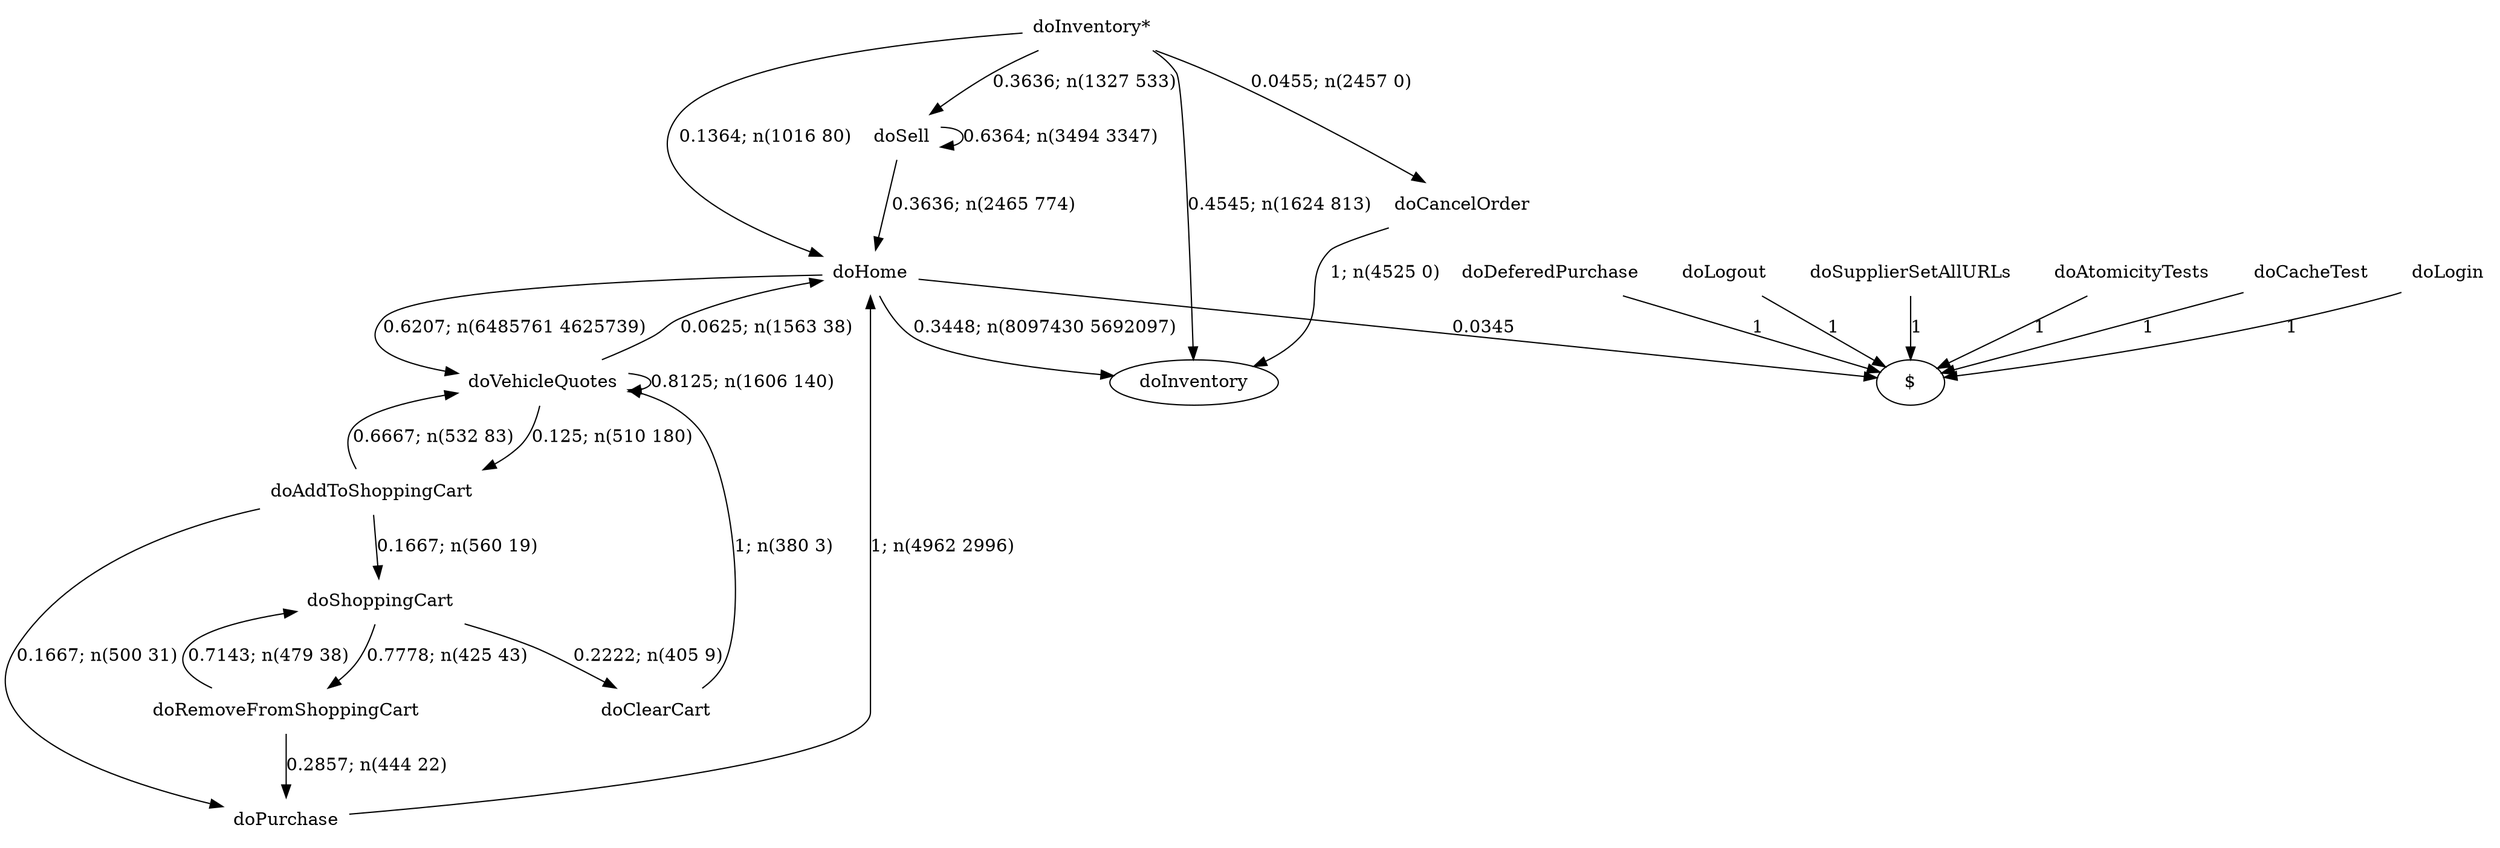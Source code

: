 digraph G {"doInventory*" [label="doInventory*",shape=none];"doSupplierSetAllURLs" [label="doSupplierSetAllURLs",shape=none];"doAtomicityTests" [label="doAtomicityTests",shape=none];"doCacheTest" [label="doCacheTest",shape=none];"doLogin" [label="doLogin",shape=none];"doVehicleQuotes" [label="doVehicleQuotes",shape=none];"doAddToShoppingCart" [label="doAddToShoppingCart",shape=none];"doDeferedPurchase" [label="doDeferedPurchase",shape=none];"doHome" [label="doHome",shape=none];"doShoppingCart" [label="doShoppingCart",shape=none];"doClearCart" [label="doClearCart",shape=none];"doPurchase" [label="doPurchase",shape=none];"doSell" [label="doSell",shape=none];"doLogout" [label="doLogout",shape=none];"doCancelOrder" [label="doCancelOrder",shape=none];"doRemoveFromShoppingCart" [label="doRemoveFromShoppingCart",shape=none];"doInventory*"->"doInventory" [style=solid,label="0.4545; n(1624 813)"];"doInventory*"->"doHome" [style=solid,label="0.1364; n(1016 80)"];"doInventory*"->"doSell" [style=solid,label="0.3636; n(1327 533)"];"doInventory*"->"doCancelOrder" [style=solid,label="0.0455; n(2457 0)"];"doSupplierSetAllURLs"->"$" [style=solid,label="1"];"doAtomicityTests"->"$" [style=solid,label="1"];"doCacheTest"->"$" [style=solid,label="1"];"doLogin"->"$" [style=solid,label="1"];"doVehicleQuotes"->"doVehicleQuotes" [style=solid,label="0.8125; n(1606 140)"];"doVehicleQuotes"->"doAddToShoppingCart" [style=solid,label="0.125; n(510 180)"];"doVehicleQuotes"->"doHome" [style=solid,label="0.0625; n(1563 38)"];"doAddToShoppingCart"->"doVehicleQuotes" [style=solid,label="0.6667; n(532 83)"];"doAddToShoppingCart"->"doShoppingCart" [style=solid,label="0.1667; n(560 19)"];"doAddToShoppingCart"->"doPurchase" [style=solid,label="0.1667; n(500 31)"];"doDeferedPurchase"->"$" [style=solid,label="1"];"doHome"->"doInventory" [style=solid,label="0.3448; n(8097430 5692097)"];"doHome"->"doVehicleQuotes" [style=solid,label="0.6207; n(6485761 4625739)"];"doHome"->"$" [style=solid,label="0.0345"];"doShoppingCart"->"doClearCart" [style=solid,label="0.2222; n(405 9)"];"doShoppingCart"->"doRemoveFromShoppingCart" [style=solid,label="0.7778; n(425 43)"];"doClearCart"->"doVehicleQuotes" [style=solid,label="1; n(380 3)"];"doPurchase"->"doHome" [style=solid,label="1; n(4962 2996)"];"doSell"->"doHome" [style=solid,label="0.3636; n(2465 774)"];"doSell"->"doSell" [style=solid,label="0.6364; n(3494 3347)"];"doLogout"->"$" [style=solid,label="1"];"doCancelOrder"->"doInventory" [style=solid,label="1; n(4525 0)"];"doRemoveFromShoppingCart"->"doShoppingCart" [style=solid,label="0.7143; n(479 38)"];"doRemoveFromShoppingCart"->"doPurchase" [style=solid,label="0.2857; n(444 22)"];}